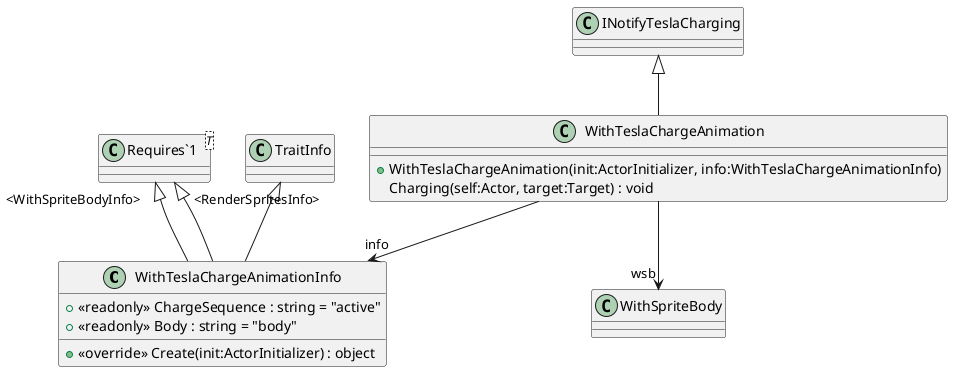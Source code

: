 @startuml
class WithTeslaChargeAnimationInfo {
    + <<readonly>> ChargeSequence : string = "active"
    + <<readonly>> Body : string = "body"
    + <<override>> Create(init:ActorInitializer) : object
}
class WithTeslaChargeAnimation {
    + WithTeslaChargeAnimation(init:ActorInitializer, info:WithTeslaChargeAnimationInfo)
    Charging(self:Actor, target:Target) : void
}
class "Requires`1"<T> {
}
TraitInfo <|-- WithTeslaChargeAnimationInfo
"Requires`1" "<WithSpriteBodyInfo>" <|-- WithTeslaChargeAnimationInfo
"Requires`1" "<RenderSpritesInfo>" <|-- WithTeslaChargeAnimationInfo
INotifyTeslaCharging <|-- WithTeslaChargeAnimation
WithTeslaChargeAnimation --> "info" WithTeslaChargeAnimationInfo
WithTeslaChargeAnimation --> "wsb" WithSpriteBody
@enduml
